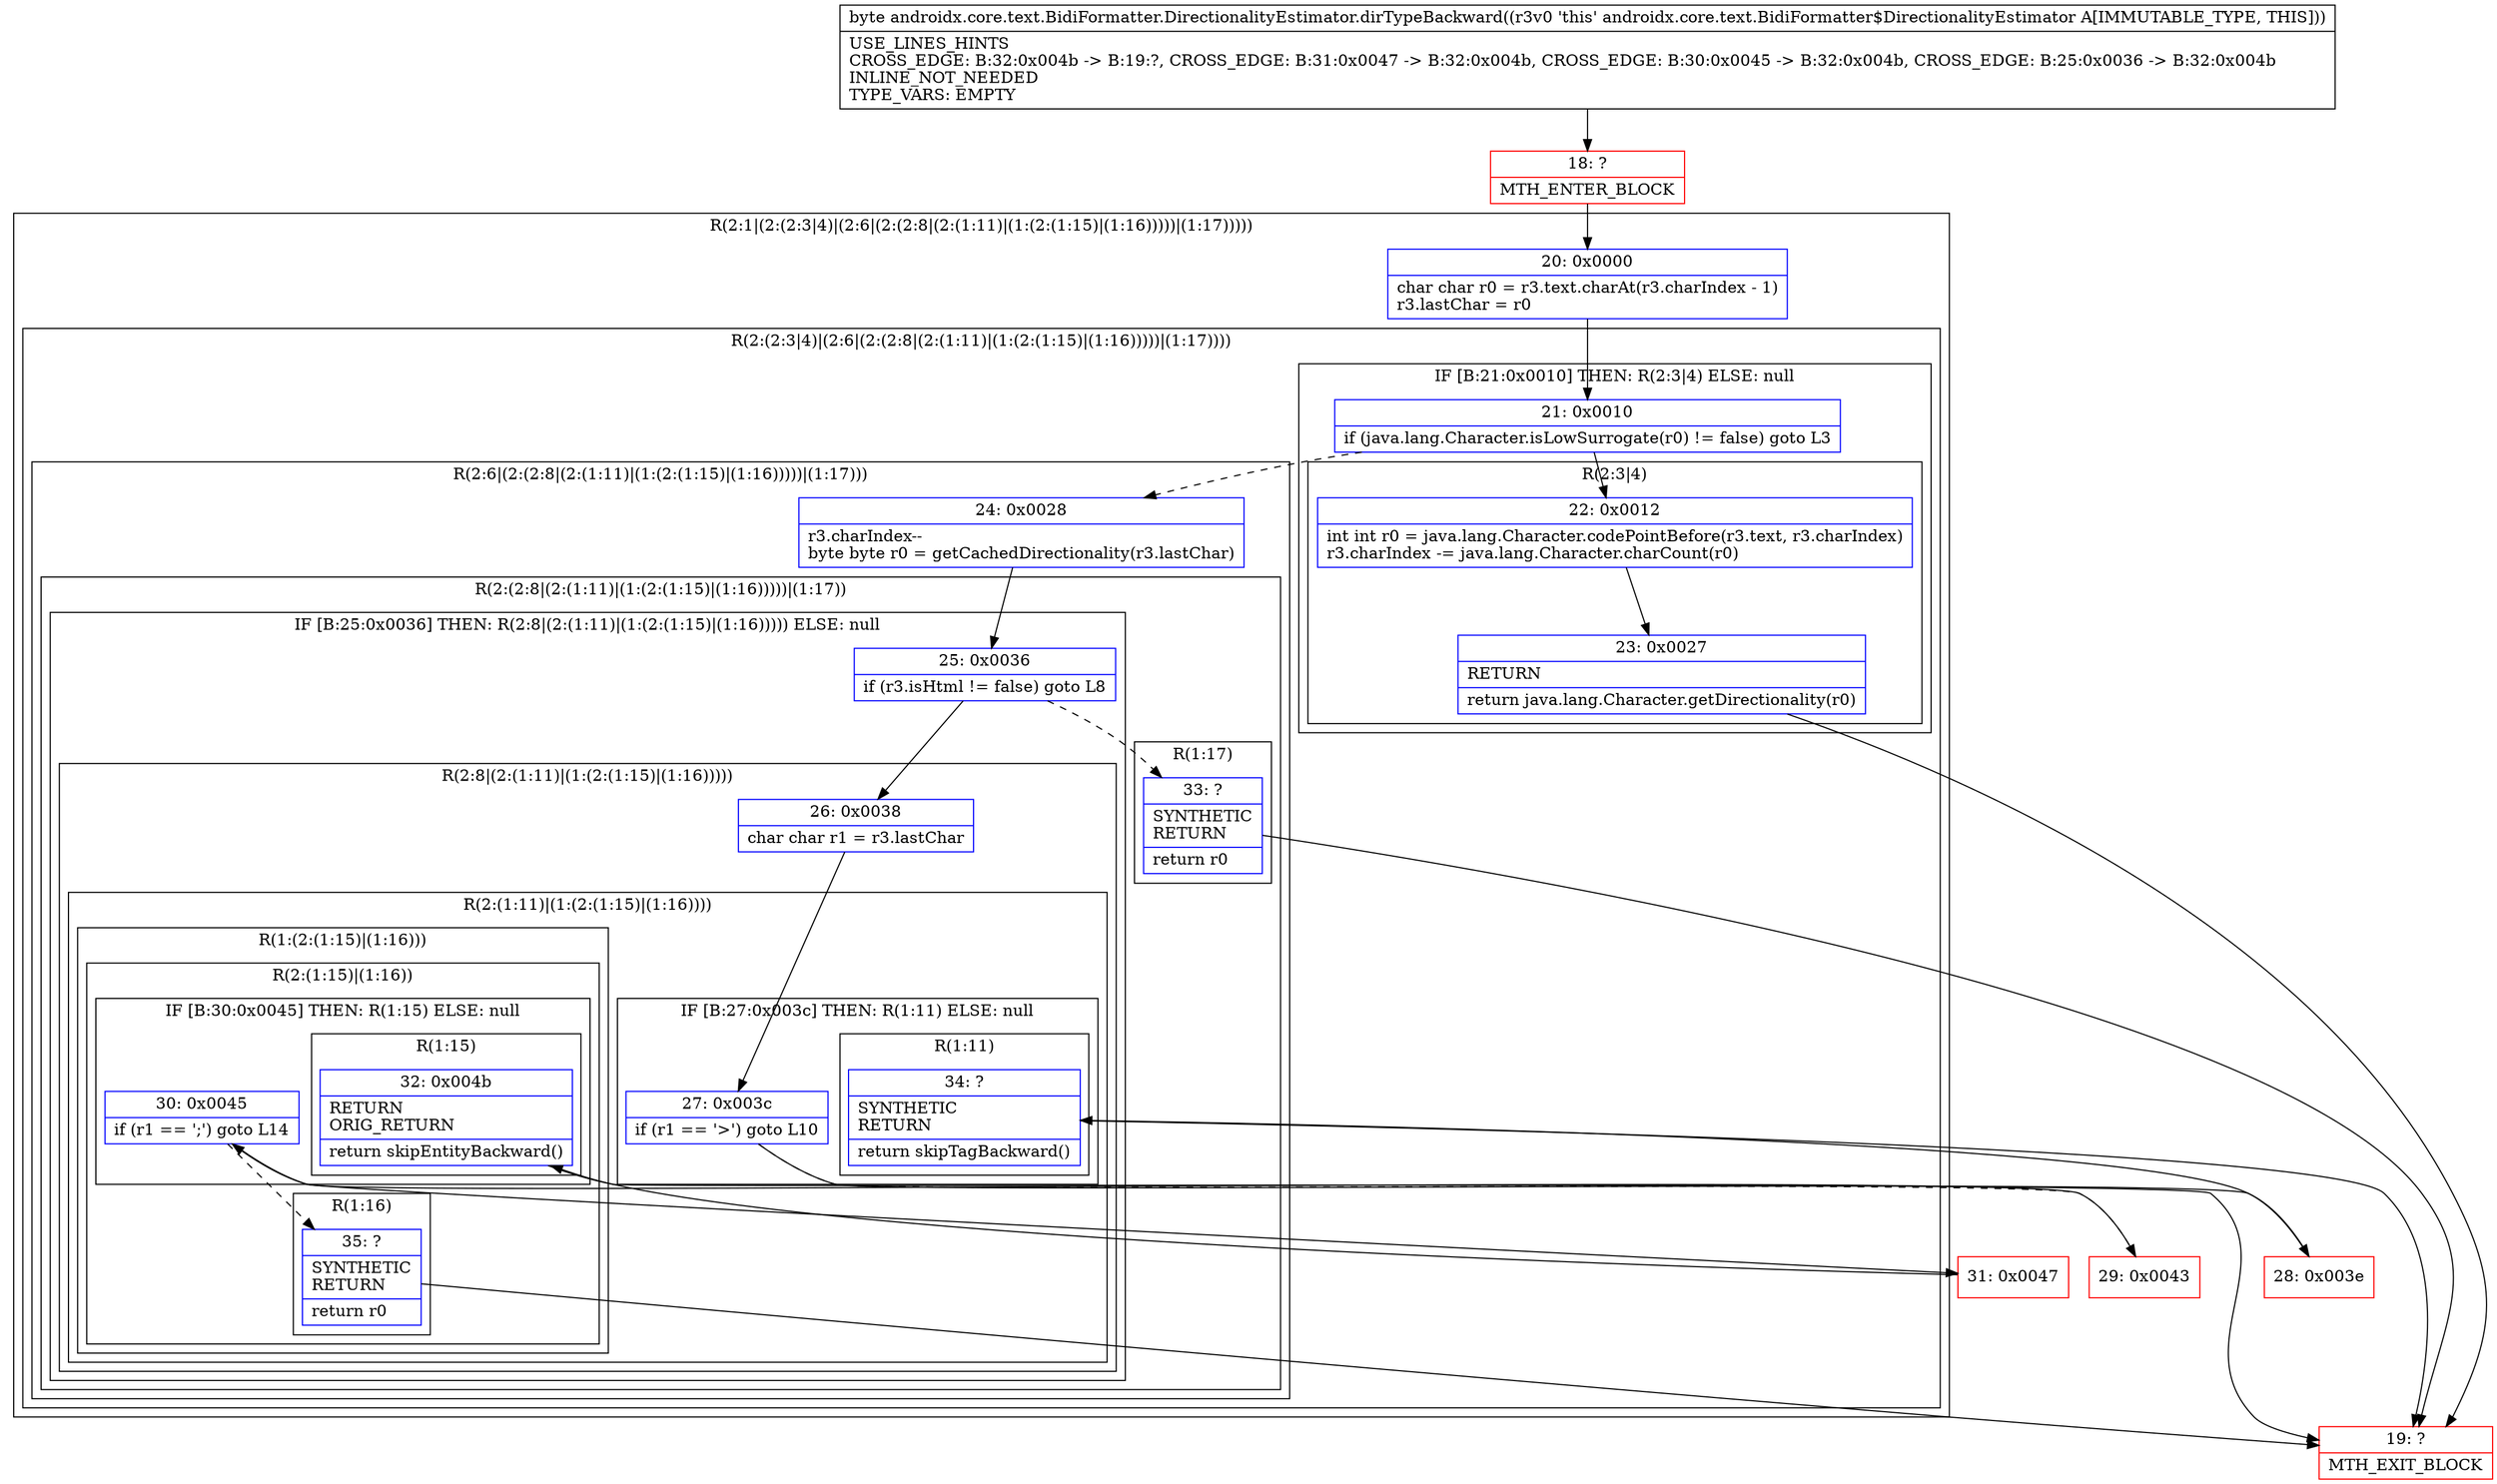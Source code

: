 digraph "CFG forandroidx.core.text.BidiFormatter.DirectionalityEstimator.dirTypeBackward()B" {
subgraph cluster_Region_1204228157 {
label = "R(2:1|(2:(2:3|4)|(2:6|(2:(2:8|(2:(1:11)|(1:(2:(1:15)|(1:16)))))|(1:17)))))";
node [shape=record,color=blue];
Node_20 [shape=record,label="{20\:\ 0x0000|char char r0 = r3.text.charAt(r3.charIndex \- 1)\lr3.lastChar = r0\l}"];
subgraph cluster_Region_1819219904 {
label = "R(2:(2:3|4)|(2:6|(2:(2:8|(2:(1:11)|(1:(2:(1:15)|(1:16)))))|(1:17))))";
node [shape=record,color=blue];
subgraph cluster_IfRegion_248872019 {
label = "IF [B:21:0x0010] THEN: R(2:3|4) ELSE: null";
node [shape=record,color=blue];
Node_21 [shape=record,label="{21\:\ 0x0010|if (java.lang.Character.isLowSurrogate(r0) != false) goto L3\l}"];
subgraph cluster_Region_1235942923 {
label = "R(2:3|4)";
node [shape=record,color=blue];
Node_22 [shape=record,label="{22\:\ 0x0012|int int r0 = java.lang.Character.codePointBefore(r3.text, r3.charIndex)\lr3.charIndex \-= java.lang.Character.charCount(r0)\l}"];
Node_23 [shape=record,label="{23\:\ 0x0027|RETURN\l|return java.lang.Character.getDirectionality(r0)\l}"];
}
}
subgraph cluster_Region_1281991791 {
label = "R(2:6|(2:(2:8|(2:(1:11)|(1:(2:(1:15)|(1:16)))))|(1:17)))";
node [shape=record,color=blue];
Node_24 [shape=record,label="{24\:\ 0x0028|r3.charIndex\-\-\lbyte byte r0 = getCachedDirectionality(r3.lastChar)\l}"];
subgraph cluster_Region_1889004837 {
label = "R(2:(2:8|(2:(1:11)|(1:(2:(1:15)|(1:16)))))|(1:17))";
node [shape=record,color=blue];
subgraph cluster_IfRegion_1408691085 {
label = "IF [B:25:0x0036] THEN: R(2:8|(2:(1:11)|(1:(2:(1:15)|(1:16))))) ELSE: null";
node [shape=record,color=blue];
Node_25 [shape=record,label="{25\:\ 0x0036|if (r3.isHtml != false) goto L8\l}"];
subgraph cluster_Region_2059143632 {
label = "R(2:8|(2:(1:11)|(1:(2:(1:15)|(1:16)))))";
node [shape=record,color=blue];
Node_26 [shape=record,label="{26\:\ 0x0038|char char r1 = r3.lastChar\l}"];
subgraph cluster_Region_1743649907 {
label = "R(2:(1:11)|(1:(2:(1:15)|(1:16))))";
node [shape=record,color=blue];
subgraph cluster_IfRegion_2079817780 {
label = "IF [B:27:0x003c] THEN: R(1:11) ELSE: null";
node [shape=record,color=blue];
Node_27 [shape=record,label="{27\:\ 0x003c|if (r1 == '\>') goto L10\l}"];
subgraph cluster_Region_1940403801 {
label = "R(1:11)";
node [shape=record,color=blue];
Node_34 [shape=record,label="{34\:\ ?|SYNTHETIC\lRETURN\l|return skipTagBackward()\l}"];
}
}
subgraph cluster_Region_1016665036 {
label = "R(1:(2:(1:15)|(1:16)))";
node [shape=record,color=blue];
subgraph cluster_Region_1482112337 {
label = "R(2:(1:15)|(1:16))";
node [shape=record,color=blue];
subgraph cluster_IfRegion_1612812620 {
label = "IF [B:30:0x0045] THEN: R(1:15) ELSE: null";
node [shape=record,color=blue];
Node_30 [shape=record,label="{30\:\ 0x0045|if (r1 == ';') goto L14\l}"];
subgraph cluster_Region_1347509324 {
label = "R(1:15)";
node [shape=record,color=blue];
Node_32 [shape=record,label="{32\:\ 0x004b|RETURN\lORIG_RETURN\l|return skipEntityBackward()\l}"];
}
}
subgraph cluster_Region_538405701 {
label = "R(1:16)";
node [shape=record,color=blue];
Node_35 [shape=record,label="{35\:\ ?|SYNTHETIC\lRETURN\l|return r0\l}"];
}
}
}
}
}
}
subgraph cluster_Region_1596903810 {
label = "R(1:17)";
node [shape=record,color=blue];
Node_33 [shape=record,label="{33\:\ ?|SYNTHETIC\lRETURN\l|return r0\l}"];
}
}
}
}
}
Node_18 [shape=record,color=red,label="{18\:\ ?|MTH_ENTER_BLOCK\l}"];
Node_19 [shape=record,color=red,label="{19\:\ ?|MTH_EXIT_BLOCK\l}"];
Node_28 [shape=record,color=red,label="{28\:\ 0x003e}"];
Node_29 [shape=record,color=red,label="{29\:\ 0x0043}"];
Node_31 [shape=record,color=red,label="{31\:\ 0x0047}"];
MethodNode[shape=record,label="{byte androidx.core.text.BidiFormatter.DirectionalityEstimator.dirTypeBackward((r3v0 'this' androidx.core.text.BidiFormatter$DirectionalityEstimator A[IMMUTABLE_TYPE, THIS]))  | USE_LINES_HINTS\lCROSS_EDGE: B:32:0x004b \-\> B:19:?, CROSS_EDGE: B:31:0x0047 \-\> B:32:0x004b, CROSS_EDGE: B:30:0x0045 \-\> B:32:0x004b, CROSS_EDGE: B:25:0x0036 \-\> B:32:0x004b\lINLINE_NOT_NEEDED\lTYPE_VARS: EMPTY\l}"];
MethodNode -> Node_18;Node_20 -> Node_21;
Node_21 -> Node_22;
Node_21 -> Node_24[style=dashed];
Node_22 -> Node_23;
Node_23 -> Node_19;
Node_24 -> Node_25;
Node_25 -> Node_26;
Node_25 -> Node_33[style=dashed];
Node_26 -> Node_27;
Node_27 -> Node_28;
Node_27 -> Node_29[style=dashed];
Node_34 -> Node_19;
Node_30 -> Node_31;
Node_30 -> Node_35[style=dashed];
Node_32 -> Node_19;
Node_35 -> Node_19;
Node_33 -> Node_19;
Node_18 -> Node_20;
Node_28 -> Node_34;
Node_29 -> Node_30;
Node_31 -> Node_32;
}

